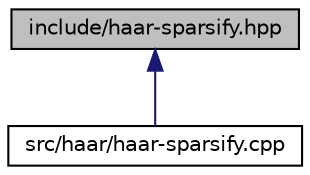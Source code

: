 digraph "include/haar-sparsify.hpp"
{
 // LATEX_PDF_SIZE
  edge [fontname="Helvetica",fontsize="10",labelfontname="Helvetica",labelfontsize="10"];
  node [fontname="Helvetica",fontsize="10",shape=record];
  Node1 [label="include/haar-sparsify.hpp",height=0.2,width=0.4,color="black", fillcolor="grey75", style="filled", fontcolor="black",tooltip=" "];
  Node1 -> Node2 [dir="back",color="midnightblue",fontsize="10",style="solid",fontname="Helvetica"];
  Node2 [label="src/haar/haar-sparsify.cpp",height=0.2,width=0.4,color="black", fillcolor="white", style="filled",URL="$haar-sparsify_8cpp.html",tooltip=" "];
}
